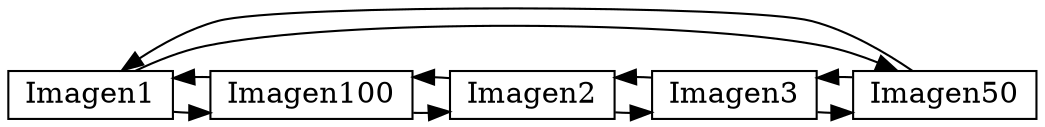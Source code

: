 digraph G {
    
    node[shape = box,height=.1];

    nodeLCIMG1[label = "Imagen1",group=1];
    nodeLCIMG100[label = "Imagen100",group=1];
    nodeLCIMG2[label = "Imagen2",group=1];
    nodeLCIMG3[label = "Imagen3",group=1];
    nodeLCIMG50[label = "Imagen50",group=1];

    { rank = same;
    nodeLCIMG1;
    nodeLCIMG100;
    nodeLCIMG2;
    nodeLCIMG3;
    nodeLCIMG50;}

    "nodeLCIMG1" -> "nodeLCIMG100";
    "nodeLCIMG1" -> "nodeLCIMG50";
    "nodeLCIMG100" -> "nodeLCIMG2";
    "nodeLCIMG100" -> "nodeLCIMG1";
    "nodeLCIMG2" -> "nodeLCIMG3";
    "nodeLCIMG2" -> "nodeLCIMG100";
    "nodeLCIMG3" -> "nodeLCIMG50";
    "nodeLCIMG3" -> "nodeLCIMG2";
    "nodeLCIMG50" -> "nodeLCIMG1";
    "nodeLCIMG50" -> "nodeLCIMG3";

}